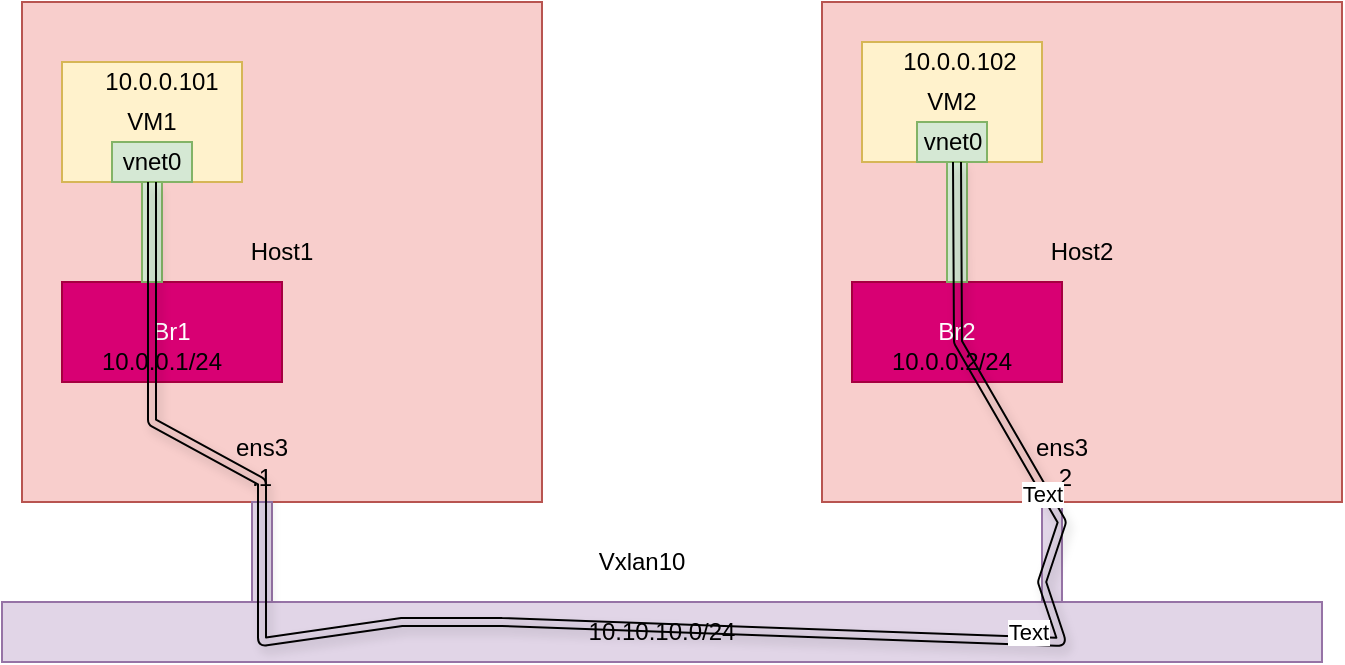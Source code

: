 <mxfile version="13.10.3" type="github">
  <diagram id="pPJsQlxeMcQTfx_KdI9p" name="Page-1">
    <mxGraphModel dx="717" dy="721" grid="1" gridSize="10" guides="1" tooltips="1" connect="1" arrows="1" fold="1" page="1" pageScale="1" pageWidth="850" pageHeight="1100" math="0" shadow="0">
      <root>
        <mxCell id="0" />
        <mxCell id="1" parent="0" />
        <mxCell id="nIdOmbxaFLIyWObUF5FR-1" value="Host1" style="rounded=0;whiteSpace=wrap;html=1;fillColor=#f8cecc;strokeColor=#b85450;" vertex="1" parent="1">
          <mxGeometry x="30" y="120" width="260" height="250" as="geometry" />
        </mxCell>
        <mxCell id="nIdOmbxaFLIyWObUF5FR-2" value="Host2" style="rounded=0;whiteSpace=wrap;html=1;fillColor=#f8cecc;strokeColor=#b85450;" vertex="1" parent="1">
          <mxGeometry x="430" y="120" width="260" height="250" as="geometry" />
        </mxCell>
        <mxCell id="nIdOmbxaFLIyWObUF5FR-3" value="VM1" style="rounded=0;whiteSpace=wrap;html=1;fillColor=#fff2cc;strokeColor=#d6b656;" vertex="1" parent="1">
          <mxGeometry x="50" y="150" width="90" height="60" as="geometry" />
        </mxCell>
        <mxCell id="nIdOmbxaFLIyWObUF5FR-4" value="VM2" style="rounded=0;whiteSpace=wrap;html=1;fillColor=#fff2cc;strokeColor=#d6b656;" vertex="1" parent="1">
          <mxGeometry x="450" y="140" width="90" height="60" as="geometry" />
        </mxCell>
        <mxCell id="nIdOmbxaFLIyWObUF5FR-5" value="10.10.10.0/24" style="rounded=0;whiteSpace=wrap;html=1;fillColor=#e1d5e7;strokeColor=#9673a6;" vertex="1" parent="1">
          <mxGeometry x="20" y="420" width="660" height="30" as="geometry" />
        </mxCell>
        <mxCell id="nIdOmbxaFLIyWObUF5FR-7" value="ens3 .1" style="text;html=1;strokeColor=none;fillColor=none;align=center;verticalAlign=middle;whiteSpace=wrap;rounded=0;" vertex="1" parent="1">
          <mxGeometry x="130" y="340" width="40" height="20" as="geometry" />
        </mxCell>
        <mxCell id="nIdOmbxaFLIyWObUF5FR-9" value="ens3&lt;br&gt;.2" style="text;html=1;strokeColor=none;fillColor=none;align=center;verticalAlign=middle;whiteSpace=wrap;rounded=0;" vertex="1" parent="1">
          <mxGeometry x="530" y="340" width="40" height="20" as="geometry" />
        </mxCell>
        <mxCell id="nIdOmbxaFLIyWObUF5FR-12" value="" style="rounded=0;whiteSpace=wrap;html=1;direction=south;fillColor=#e1d5e7;strokeColor=#9673a6;" vertex="1" parent="1">
          <mxGeometry x="145" y="370" width="10" height="50" as="geometry" />
        </mxCell>
        <mxCell id="nIdOmbxaFLIyWObUF5FR-13" value="" style="rounded=0;whiteSpace=wrap;html=1;direction=south;fillColor=#e1d5e7;strokeColor=#9673a6;" vertex="1" parent="1">
          <mxGeometry x="540" y="370" width="10" height="50" as="geometry" />
        </mxCell>
        <mxCell id="nIdOmbxaFLIyWObUF5FR-14" value="vnet0" style="text;html=1;strokeColor=#82b366;fillColor=#d5e8d4;align=center;verticalAlign=middle;whiteSpace=wrap;rounded=0;" vertex="1" parent="1">
          <mxGeometry x="75" y="190" width="40" height="20" as="geometry" />
        </mxCell>
        <mxCell id="nIdOmbxaFLIyWObUF5FR-15" value="vnet0" style="text;html=1;strokeColor=#82b366;fillColor=#d5e8d4;align=center;verticalAlign=middle;whiteSpace=wrap;rounded=0;" vertex="1" parent="1">
          <mxGeometry x="477.5" y="180" width="35" height="20" as="geometry" />
        </mxCell>
        <mxCell id="nIdOmbxaFLIyWObUF5FR-17" value="Br1" style="rounded=0;whiteSpace=wrap;html=1;fillColor=#d80073;strokeColor=#A50040;fontColor=#ffffff;" vertex="1" parent="1">
          <mxGeometry x="50" y="260" width="110" height="50" as="geometry" />
        </mxCell>
        <mxCell id="nIdOmbxaFLIyWObUF5FR-18" value="Br2" style="rounded=0;whiteSpace=wrap;html=1;fillColor=#d80073;strokeColor=#A50040;fontColor=#ffffff;" vertex="1" parent="1">
          <mxGeometry x="445" y="260" width="105" height="50" as="geometry" />
        </mxCell>
        <mxCell id="nIdOmbxaFLIyWObUF5FR-19" value="" style="rounded=0;whiteSpace=wrap;html=1;direction=south;fillColor=#d5e8d4;strokeColor=#82b366;" vertex="1" parent="1">
          <mxGeometry x="90" y="210" width="10" height="50" as="geometry" />
        </mxCell>
        <mxCell id="nIdOmbxaFLIyWObUF5FR-20" value="" style="rounded=0;whiteSpace=wrap;html=1;direction=south;fillColor=#d5e8d4;strokeColor=#82b366;" vertex="1" parent="1">
          <mxGeometry x="492.5" y="200" width="10" height="60" as="geometry" />
        </mxCell>
        <mxCell id="nIdOmbxaFLIyWObUF5FR-22" value="10.0.0.1/24" style="text;html=1;strokeColor=none;fillColor=none;align=center;verticalAlign=middle;whiteSpace=wrap;rounded=0;" vertex="1" parent="1">
          <mxGeometry x="80" y="290" width="40" height="20" as="geometry" />
        </mxCell>
        <mxCell id="nIdOmbxaFLIyWObUF5FR-24" value="10.0.0.2/24" style="text;html=1;strokeColor=none;fillColor=none;align=center;verticalAlign=middle;whiteSpace=wrap;rounded=0;" vertex="1" parent="1">
          <mxGeometry x="470" y="290" width="50" height="20" as="geometry" />
        </mxCell>
        <mxCell id="nIdOmbxaFLIyWObUF5FR-25" value="10.0.0.101" style="text;html=1;strokeColor=none;fillColor=none;align=center;verticalAlign=middle;whiteSpace=wrap;rounded=0;" vertex="1" parent="1">
          <mxGeometry x="80" y="150" width="40" height="20" as="geometry" />
        </mxCell>
        <mxCell id="nIdOmbxaFLIyWObUF5FR-26" value="10.0.0.102" style="text;html=1;strokeColor=none;fillColor=none;align=center;verticalAlign=middle;whiteSpace=wrap;rounded=0;" vertex="1" parent="1">
          <mxGeometry x="478.5" y="140" width="40" height="20" as="geometry" />
        </mxCell>
        <mxCell id="nIdOmbxaFLIyWObUF5FR-27" value="" style="curved=1;endArrow=classic;html=1;exitX=0;exitY=0.5;exitDx=0;exitDy=0;entryX=0;entryY=0.5;entryDx=0;entryDy=0;shape=link;shadow=1;" edge="1" parent="1" source="nIdOmbxaFLIyWObUF5FR-19" target="nIdOmbxaFLIyWObUF5FR-20">
          <mxGeometry width="50" height="50" relative="1" as="geometry">
            <mxPoint x="320" y="380" as="sourcePoint" />
            <mxPoint x="370" y="330" as="targetPoint" />
            <Array as="points">
              <mxPoint x="95" y="330" />
              <mxPoint x="150" y="360" />
              <mxPoint x="150" y="395" />
              <mxPoint x="150" y="440" />
              <mxPoint x="220" y="430" />
              <mxPoint x="270" y="430" />
              <mxPoint x="550" y="440" />
              <mxPoint x="540" y="410" />
              <mxPoint x="550" y="380" />
              <mxPoint x="498" y="290" />
            </Array>
          </mxGeometry>
        </mxCell>
        <mxCell id="nIdOmbxaFLIyWObUF5FR-30" value="Text" style="edgeLabel;html=1;align=center;verticalAlign=middle;resizable=0;points=[];" vertex="1" connectable="0" parent="nIdOmbxaFLIyWObUF5FR-27">
          <mxGeometry x="0.616" y="2" relative="1" as="geometry">
            <mxPoint as="offset" />
          </mxGeometry>
        </mxCell>
        <mxCell id="nIdOmbxaFLIyWObUF5FR-31" value="Text" style="edgeLabel;html=1;align=center;verticalAlign=middle;resizable=0;points=[];" vertex="1" connectable="0" parent="nIdOmbxaFLIyWObUF5FR-27">
          <mxGeometry x="0.404" y="5" relative="1" as="geometry">
            <mxPoint as="offset" />
          </mxGeometry>
        </mxCell>
        <mxCell id="nIdOmbxaFLIyWObUF5FR-32" value="Vxlan10" style="text;html=1;strokeColor=none;fillColor=none;align=center;verticalAlign=middle;whiteSpace=wrap;rounded=0;" vertex="1" parent="1">
          <mxGeometry x="320" y="390" width="40" height="20" as="geometry" />
        </mxCell>
      </root>
    </mxGraphModel>
  </diagram>
</mxfile>
